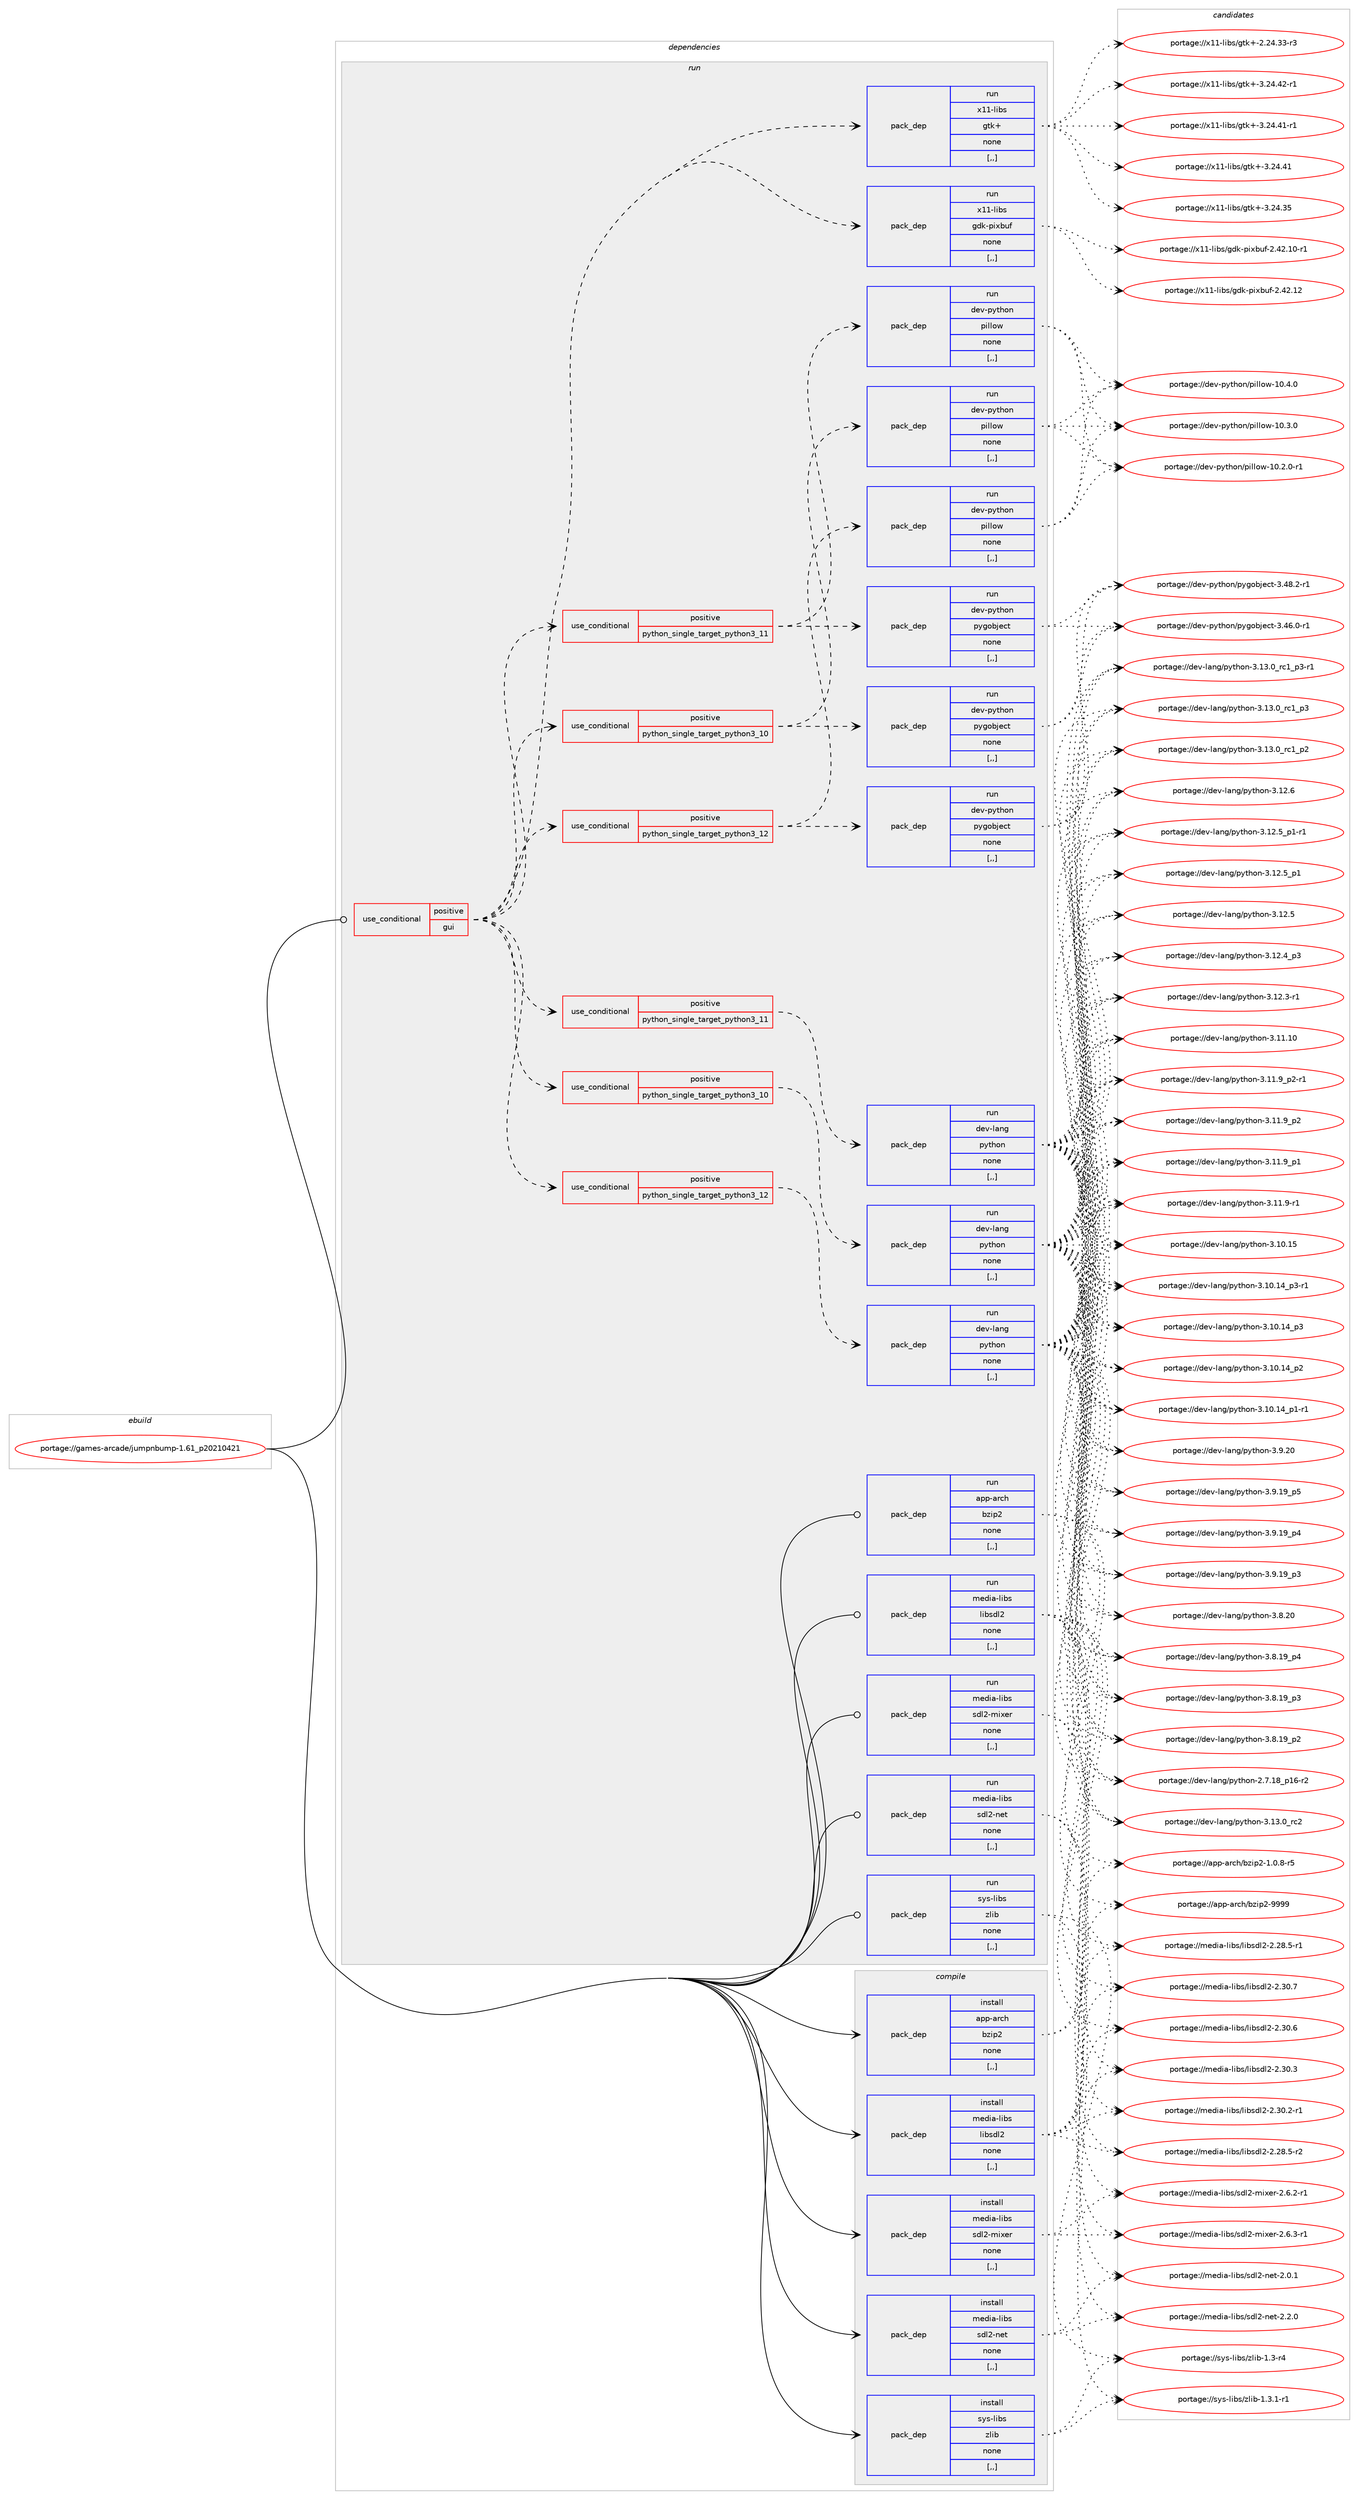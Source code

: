 digraph prolog {

# *************
# Graph options
# *************

newrank=true;
concentrate=true;
compound=true;
graph [rankdir=LR,fontname=Helvetica,fontsize=10,ranksep=1.5];#, ranksep=2.5, nodesep=0.2];
edge  [arrowhead=vee];
node  [fontname=Helvetica,fontsize=10];

# **********
# The ebuild
# **********

subgraph cluster_leftcol {
color=gray;
label=<<i>ebuild</i>>;
id [label="portage://games-arcade/jumpnbump-1.61_p20210421", color=red, width=4, href="../games-arcade/jumpnbump-1.61_p20210421.svg"];
}

# ****************
# The dependencies
# ****************

subgraph cluster_midcol {
color=gray;
label=<<i>dependencies</i>>;
subgraph cluster_compile {
fillcolor="#eeeeee";
style=filled;
label=<<i>compile</i>>;
subgraph pack522496 {
dependency721905 [label=<<TABLE BORDER="0" CELLBORDER="1" CELLSPACING="0" CELLPADDING="4" WIDTH="220"><TR><TD ROWSPAN="6" CELLPADDING="30">pack_dep</TD></TR><TR><TD WIDTH="110">install</TD></TR><TR><TD>app-arch</TD></TR><TR><TD>bzip2</TD></TR><TR><TD>none</TD></TR><TR><TD>[,,]</TD></TR></TABLE>>, shape=none, color=blue];
}
id:e -> dependency721905:w [weight=20,style="solid",arrowhead="vee"];
subgraph pack522497 {
dependency721906 [label=<<TABLE BORDER="0" CELLBORDER="1" CELLSPACING="0" CELLPADDING="4" WIDTH="220"><TR><TD ROWSPAN="6" CELLPADDING="30">pack_dep</TD></TR><TR><TD WIDTH="110">install</TD></TR><TR><TD>media-libs</TD></TR><TR><TD>libsdl2</TD></TR><TR><TD>none</TD></TR><TR><TD>[,,]</TD></TR></TABLE>>, shape=none, color=blue];
}
id:e -> dependency721906:w [weight=20,style="solid",arrowhead="vee"];
subgraph pack522498 {
dependency721907 [label=<<TABLE BORDER="0" CELLBORDER="1" CELLSPACING="0" CELLPADDING="4" WIDTH="220"><TR><TD ROWSPAN="6" CELLPADDING="30">pack_dep</TD></TR><TR><TD WIDTH="110">install</TD></TR><TR><TD>media-libs</TD></TR><TR><TD>sdl2-mixer</TD></TR><TR><TD>none</TD></TR><TR><TD>[,,]</TD></TR></TABLE>>, shape=none, color=blue];
}
id:e -> dependency721907:w [weight=20,style="solid",arrowhead="vee"];
subgraph pack522499 {
dependency721908 [label=<<TABLE BORDER="0" CELLBORDER="1" CELLSPACING="0" CELLPADDING="4" WIDTH="220"><TR><TD ROWSPAN="6" CELLPADDING="30">pack_dep</TD></TR><TR><TD WIDTH="110">install</TD></TR><TR><TD>media-libs</TD></TR><TR><TD>sdl2-net</TD></TR><TR><TD>none</TD></TR><TR><TD>[,,]</TD></TR></TABLE>>, shape=none, color=blue];
}
id:e -> dependency721908:w [weight=20,style="solid",arrowhead="vee"];
subgraph pack522500 {
dependency721909 [label=<<TABLE BORDER="0" CELLBORDER="1" CELLSPACING="0" CELLPADDING="4" WIDTH="220"><TR><TD ROWSPAN="6" CELLPADDING="30">pack_dep</TD></TR><TR><TD WIDTH="110">install</TD></TR><TR><TD>sys-libs</TD></TR><TR><TD>zlib</TD></TR><TR><TD>none</TD></TR><TR><TD>[,,]</TD></TR></TABLE>>, shape=none, color=blue];
}
id:e -> dependency721909:w [weight=20,style="solid",arrowhead="vee"];
}
subgraph cluster_compileandrun {
fillcolor="#eeeeee";
style=filled;
label=<<i>compile and run</i>>;
}
subgraph cluster_run {
fillcolor="#eeeeee";
style=filled;
label=<<i>run</i>>;
subgraph cond194336 {
dependency721910 [label=<<TABLE BORDER="0" CELLBORDER="1" CELLSPACING="0" CELLPADDING="4"><TR><TD ROWSPAN="3" CELLPADDING="10">use_conditional</TD></TR><TR><TD>positive</TD></TR><TR><TD>gui</TD></TR></TABLE>>, shape=none, color=red];
subgraph cond194337 {
dependency721911 [label=<<TABLE BORDER="0" CELLBORDER="1" CELLSPACING="0" CELLPADDING="4"><TR><TD ROWSPAN="3" CELLPADDING="10">use_conditional</TD></TR><TR><TD>positive</TD></TR><TR><TD>python_single_target_python3_10</TD></TR></TABLE>>, shape=none, color=red];
subgraph pack522501 {
dependency721912 [label=<<TABLE BORDER="0" CELLBORDER="1" CELLSPACING="0" CELLPADDING="4" WIDTH="220"><TR><TD ROWSPAN="6" CELLPADDING="30">pack_dep</TD></TR><TR><TD WIDTH="110">run</TD></TR><TR><TD>dev-lang</TD></TR><TR><TD>python</TD></TR><TR><TD>none</TD></TR><TR><TD>[,,]</TD></TR></TABLE>>, shape=none, color=blue];
}
dependency721911:e -> dependency721912:w [weight=20,style="dashed",arrowhead="vee"];
}
dependency721910:e -> dependency721911:w [weight=20,style="dashed",arrowhead="vee"];
subgraph cond194338 {
dependency721913 [label=<<TABLE BORDER="0" CELLBORDER="1" CELLSPACING="0" CELLPADDING="4"><TR><TD ROWSPAN="3" CELLPADDING="10">use_conditional</TD></TR><TR><TD>positive</TD></TR><TR><TD>python_single_target_python3_11</TD></TR></TABLE>>, shape=none, color=red];
subgraph pack522502 {
dependency721914 [label=<<TABLE BORDER="0" CELLBORDER="1" CELLSPACING="0" CELLPADDING="4" WIDTH="220"><TR><TD ROWSPAN="6" CELLPADDING="30">pack_dep</TD></TR><TR><TD WIDTH="110">run</TD></TR><TR><TD>dev-lang</TD></TR><TR><TD>python</TD></TR><TR><TD>none</TD></TR><TR><TD>[,,]</TD></TR></TABLE>>, shape=none, color=blue];
}
dependency721913:e -> dependency721914:w [weight=20,style="dashed",arrowhead="vee"];
}
dependency721910:e -> dependency721913:w [weight=20,style="dashed",arrowhead="vee"];
subgraph cond194339 {
dependency721915 [label=<<TABLE BORDER="0" CELLBORDER="1" CELLSPACING="0" CELLPADDING="4"><TR><TD ROWSPAN="3" CELLPADDING="10">use_conditional</TD></TR><TR><TD>positive</TD></TR><TR><TD>python_single_target_python3_12</TD></TR></TABLE>>, shape=none, color=red];
subgraph pack522503 {
dependency721916 [label=<<TABLE BORDER="0" CELLBORDER="1" CELLSPACING="0" CELLPADDING="4" WIDTH="220"><TR><TD ROWSPAN="6" CELLPADDING="30">pack_dep</TD></TR><TR><TD WIDTH="110">run</TD></TR><TR><TD>dev-lang</TD></TR><TR><TD>python</TD></TR><TR><TD>none</TD></TR><TR><TD>[,,]</TD></TR></TABLE>>, shape=none, color=blue];
}
dependency721915:e -> dependency721916:w [weight=20,style="dashed",arrowhead="vee"];
}
dependency721910:e -> dependency721915:w [weight=20,style="dashed",arrowhead="vee"];
subgraph cond194340 {
dependency721917 [label=<<TABLE BORDER="0" CELLBORDER="1" CELLSPACING="0" CELLPADDING="4"><TR><TD ROWSPAN="3" CELLPADDING="10">use_conditional</TD></TR><TR><TD>positive</TD></TR><TR><TD>python_single_target_python3_10</TD></TR></TABLE>>, shape=none, color=red];
subgraph pack522504 {
dependency721918 [label=<<TABLE BORDER="0" CELLBORDER="1" CELLSPACING="0" CELLPADDING="4" WIDTH="220"><TR><TD ROWSPAN="6" CELLPADDING="30">pack_dep</TD></TR><TR><TD WIDTH="110">run</TD></TR><TR><TD>dev-python</TD></TR><TR><TD>pillow</TD></TR><TR><TD>none</TD></TR><TR><TD>[,,]</TD></TR></TABLE>>, shape=none, color=blue];
}
dependency721917:e -> dependency721918:w [weight=20,style="dashed",arrowhead="vee"];
subgraph pack522505 {
dependency721919 [label=<<TABLE BORDER="0" CELLBORDER="1" CELLSPACING="0" CELLPADDING="4" WIDTH="220"><TR><TD ROWSPAN="6" CELLPADDING="30">pack_dep</TD></TR><TR><TD WIDTH="110">run</TD></TR><TR><TD>dev-python</TD></TR><TR><TD>pygobject</TD></TR><TR><TD>none</TD></TR><TR><TD>[,,]</TD></TR></TABLE>>, shape=none, color=blue];
}
dependency721917:e -> dependency721919:w [weight=20,style="dashed",arrowhead="vee"];
}
dependency721910:e -> dependency721917:w [weight=20,style="dashed",arrowhead="vee"];
subgraph cond194341 {
dependency721920 [label=<<TABLE BORDER="0" CELLBORDER="1" CELLSPACING="0" CELLPADDING="4"><TR><TD ROWSPAN="3" CELLPADDING="10">use_conditional</TD></TR><TR><TD>positive</TD></TR><TR><TD>python_single_target_python3_11</TD></TR></TABLE>>, shape=none, color=red];
subgraph pack522506 {
dependency721921 [label=<<TABLE BORDER="0" CELLBORDER="1" CELLSPACING="0" CELLPADDING="4" WIDTH="220"><TR><TD ROWSPAN="6" CELLPADDING="30">pack_dep</TD></TR><TR><TD WIDTH="110">run</TD></TR><TR><TD>dev-python</TD></TR><TR><TD>pillow</TD></TR><TR><TD>none</TD></TR><TR><TD>[,,]</TD></TR></TABLE>>, shape=none, color=blue];
}
dependency721920:e -> dependency721921:w [weight=20,style="dashed",arrowhead="vee"];
subgraph pack522507 {
dependency721922 [label=<<TABLE BORDER="0" CELLBORDER="1" CELLSPACING="0" CELLPADDING="4" WIDTH="220"><TR><TD ROWSPAN="6" CELLPADDING="30">pack_dep</TD></TR><TR><TD WIDTH="110">run</TD></TR><TR><TD>dev-python</TD></TR><TR><TD>pygobject</TD></TR><TR><TD>none</TD></TR><TR><TD>[,,]</TD></TR></TABLE>>, shape=none, color=blue];
}
dependency721920:e -> dependency721922:w [weight=20,style="dashed",arrowhead="vee"];
}
dependency721910:e -> dependency721920:w [weight=20,style="dashed",arrowhead="vee"];
subgraph cond194342 {
dependency721923 [label=<<TABLE BORDER="0" CELLBORDER="1" CELLSPACING="0" CELLPADDING="4"><TR><TD ROWSPAN="3" CELLPADDING="10">use_conditional</TD></TR><TR><TD>positive</TD></TR><TR><TD>python_single_target_python3_12</TD></TR></TABLE>>, shape=none, color=red];
subgraph pack522508 {
dependency721924 [label=<<TABLE BORDER="0" CELLBORDER="1" CELLSPACING="0" CELLPADDING="4" WIDTH="220"><TR><TD ROWSPAN="6" CELLPADDING="30">pack_dep</TD></TR><TR><TD WIDTH="110">run</TD></TR><TR><TD>dev-python</TD></TR><TR><TD>pillow</TD></TR><TR><TD>none</TD></TR><TR><TD>[,,]</TD></TR></TABLE>>, shape=none, color=blue];
}
dependency721923:e -> dependency721924:w [weight=20,style="dashed",arrowhead="vee"];
subgraph pack522509 {
dependency721925 [label=<<TABLE BORDER="0" CELLBORDER="1" CELLSPACING="0" CELLPADDING="4" WIDTH="220"><TR><TD ROWSPAN="6" CELLPADDING="30">pack_dep</TD></TR><TR><TD WIDTH="110">run</TD></TR><TR><TD>dev-python</TD></TR><TR><TD>pygobject</TD></TR><TR><TD>none</TD></TR><TR><TD>[,,]</TD></TR></TABLE>>, shape=none, color=blue];
}
dependency721923:e -> dependency721925:w [weight=20,style="dashed",arrowhead="vee"];
}
dependency721910:e -> dependency721923:w [weight=20,style="dashed",arrowhead="vee"];
subgraph pack522510 {
dependency721926 [label=<<TABLE BORDER="0" CELLBORDER="1" CELLSPACING="0" CELLPADDING="4" WIDTH="220"><TR><TD ROWSPAN="6" CELLPADDING="30">pack_dep</TD></TR><TR><TD WIDTH="110">run</TD></TR><TR><TD>x11-libs</TD></TR><TR><TD>gdk-pixbuf</TD></TR><TR><TD>none</TD></TR><TR><TD>[,,]</TD></TR></TABLE>>, shape=none, color=blue];
}
dependency721910:e -> dependency721926:w [weight=20,style="dashed",arrowhead="vee"];
subgraph pack522511 {
dependency721927 [label=<<TABLE BORDER="0" CELLBORDER="1" CELLSPACING="0" CELLPADDING="4" WIDTH="220"><TR><TD ROWSPAN="6" CELLPADDING="30">pack_dep</TD></TR><TR><TD WIDTH="110">run</TD></TR><TR><TD>x11-libs</TD></TR><TR><TD>gtk+</TD></TR><TR><TD>none</TD></TR><TR><TD>[,,]</TD></TR></TABLE>>, shape=none, color=blue];
}
dependency721910:e -> dependency721927:w [weight=20,style="dashed",arrowhead="vee"];
}
id:e -> dependency721910:w [weight=20,style="solid",arrowhead="odot"];
subgraph pack522512 {
dependency721928 [label=<<TABLE BORDER="0" CELLBORDER="1" CELLSPACING="0" CELLPADDING="4" WIDTH="220"><TR><TD ROWSPAN="6" CELLPADDING="30">pack_dep</TD></TR><TR><TD WIDTH="110">run</TD></TR><TR><TD>app-arch</TD></TR><TR><TD>bzip2</TD></TR><TR><TD>none</TD></TR><TR><TD>[,,]</TD></TR></TABLE>>, shape=none, color=blue];
}
id:e -> dependency721928:w [weight=20,style="solid",arrowhead="odot"];
subgraph pack522513 {
dependency721929 [label=<<TABLE BORDER="0" CELLBORDER="1" CELLSPACING="0" CELLPADDING="4" WIDTH="220"><TR><TD ROWSPAN="6" CELLPADDING="30">pack_dep</TD></TR><TR><TD WIDTH="110">run</TD></TR><TR><TD>media-libs</TD></TR><TR><TD>libsdl2</TD></TR><TR><TD>none</TD></TR><TR><TD>[,,]</TD></TR></TABLE>>, shape=none, color=blue];
}
id:e -> dependency721929:w [weight=20,style="solid",arrowhead="odot"];
subgraph pack522514 {
dependency721930 [label=<<TABLE BORDER="0" CELLBORDER="1" CELLSPACING="0" CELLPADDING="4" WIDTH="220"><TR><TD ROWSPAN="6" CELLPADDING="30">pack_dep</TD></TR><TR><TD WIDTH="110">run</TD></TR><TR><TD>media-libs</TD></TR><TR><TD>sdl2-mixer</TD></TR><TR><TD>none</TD></TR><TR><TD>[,,]</TD></TR></TABLE>>, shape=none, color=blue];
}
id:e -> dependency721930:w [weight=20,style="solid",arrowhead="odot"];
subgraph pack522515 {
dependency721931 [label=<<TABLE BORDER="0" CELLBORDER="1" CELLSPACING="0" CELLPADDING="4" WIDTH="220"><TR><TD ROWSPAN="6" CELLPADDING="30">pack_dep</TD></TR><TR><TD WIDTH="110">run</TD></TR><TR><TD>media-libs</TD></TR><TR><TD>sdl2-net</TD></TR><TR><TD>none</TD></TR><TR><TD>[,,]</TD></TR></TABLE>>, shape=none, color=blue];
}
id:e -> dependency721931:w [weight=20,style="solid",arrowhead="odot"];
subgraph pack522516 {
dependency721932 [label=<<TABLE BORDER="0" CELLBORDER="1" CELLSPACING="0" CELLPADDING="4" WIDTH="220"><TR><TD ROWSPAN="6" CELLPADDING="30">pack_dep</TD></TR><TR><TD WIDTH="110">run</TD></TR><TR><TD>sys-libs</TD></TR><TR><TD>zlib</TD></TR><TR><TD>none</TD></TR><TR><TD>[,,]</TD></TR></TABLE>>, shape=none, color=blue];
}
id:e -> dependency721932:w [weight=20,style="solid",arrowhead="odot"];
}
}

# **************
# The candidates
# **************

subgraph cluster_choices {
rank=same;
color=gray;
label=<<i>candidates</i>>;

subgraph choice522496 {
color=black;
nodesep=1;
choice971121124597114991044798122105112504557575757 [label="portage://app-arch/bzip2-9999", color=red, width=4,href="../app-arch/bzip2-9999.svg"];
choice971121124597114991044798122105112504549464846564511453 [label="portage://app-arch/bzip2-1.0.8-r5", color=red, width=4,href="../app-arch/bzip2-1.0.8-r5.svg"];
dependency721905:e -> choice971121124597114991044798122105112504557575757:w [style=dotted,weight="100"];
dependency721905:e -> choice971121124597114991044798122105112504549464846564511453:w [style=dotted,weight="100"];
}
subgraph choice522497 {
color=black;
nodesep=1;
choice10910110010597451081059811547108105981151001085045504651484655 [label="portage://media-libs/libsdl2-2.30.7", color=red, width=4,href="../media-libs/libsdl2-2.30.7.svg"];
choice10910110010597451081059811547108105981151001085045504651484654 [label="portage://media-libs/libsdl2-2.30.6", color=red, width=4,href="../media-libs/libsdl2-2.30.6.svg"];
choice10910110010597451081059811547108105981151001085045504651484651 [label="portage://media-libs/libsdl2-2.30.3", color=red, width=4,href="../media-libs/libsdl2-2.30.3.svg"];
choice109101100105974510810598115471081059811510010850455046514846504511449 [label="portage://media-libs/libsdl2-2.30.2-r1", color=red, width=4,href="../media-libs/libsdl2-2.30.2-r1.svg"];
choice109101100105974510810598115471081059811510010850455046505646534511450 [label="portage://media-libs/libsdl2-2.28.5-r2", color=red, width=4,href="../media-libs/libsdl2-2.28.5-r2.svg"];
choice109101100105974510810598115471081059811510010850455046505646534511449 [label="portage://media-libs/libsdl2-2.28.5-r1", color=red, width=4,href="../media-libs/libsdl2-2.28.5-r1.svg"];
dependency721906:e -> choice10910110010597451081059811547108105981151001085045504651484655:w [style=dotted,weight="100"];
dependency721906:e -> choice10910110010597451081059811547108105981151001085045504651484654:w [style=dotted,weight="100"];
dependency721906:e -> choice10910110010597451081059811547108105981151001085045504651484651:w [style=dotted,weight="100"];
dependency721906:e -> choice109101100105974510810598115471081059811510010850455046514846504511449:w [style=dotted,weight="100"];
dependency721906:e -> choice109101100105974510810598115471081059811510010850455046505646534511450:w [style=dotted,weight="100"];
dependency721906:e -> choice109101100105974510810598115471081059811510010850455046505646534511449:w [style=dotted,weight="100"];
}
subgraph choice522498 {
color=black;
nodesep=1;
choice1091011001059745108105981154711510010850451091051201011144550465446514511449 [label="portage://media-libs/sdl2-mixer-2.6.3-r1", color=red, width=4,href="../media-libs/sdl2-mixer-2.6.3-r1.svg"];
choice1091011001059745108105981154711510010850451091051201011144550465446504511449 [label="portage://media-libs/sdl2-mixer-2.6.2-r1", color=red, width=4,href="../media-libs/sdl2-mixer-2.6.2-r1.svg"];
dependency721907:e -> choice1091011001059745108105981154711510010850451091051201011144550465446514511449:w [style=dotted,weight="100"];
dependency721907:e -> choice1091011001059745108105981154711510010850451091051201011144550465446504511449:w [style=dotted,weight="100"];
}
subgraph choice522499 {
color=black;
nodesep=1;
choice109101100105974510810598115471151001085045110101116455046504648 [label="portage://media-libs/sdl2-net-2.2.0", color=red, width=4,href="../media-libs/sdl2-net-2.2.0.svg"];
choice109101100105974510810598115471151001085045110101116455046484649 [label="portage://media-libs/sdl2-net-2.0.1", color=red, width=4,href="../media-libs/sdl2-net-2.0.1.svg"];
dependency721908:e -> choice109101100105974510810598115471151001085045110101116455046504648:w [style=dotted,weight="100"];
dependency721908:e -> choice109101100105974510810598115471151001085045110101116455046484649:w [style=dotted,weight="100"];
}
subgraph choice522500 {
color=black;
nodesep=1;
choice115121115451081059811547122108105984549465146494511449 [label="portage://sys-libs/zlib-1.3.1-r1", color=red, width=4,href="../sys-libs/zlib-1.3.1-r1.svg"];
choice11512111545108105981154712210810598454946514511452 [label="portage://sys-libs/zlib-1.3-r4", color=red, width=4,href="../sys-libs/zlib-1.3-r4.svg"];
dependency721909:e -> choice115121115451081059811547122108105984549465146494511449:w [style=dotted,weight="100"];
dependency721909:e -> choice11512111545108105981154712210810598454946514511452:w [style=dotted,weight="100"];
}
subgraph choice522501 {
color=black;
nodesep=1;
choice10010111845108971101034711212111610411111045514649514648951149950 [label="portage://dev-lang/python-3.13.0_rc2", color=red, width=4,href="../dev-lang/python-3.13.0_rc2.svg"];
choice1001011184510897110103471121211161041111104551464951464895114994995112514511449 [label="portage://dev-lang/python-3.13.0_rc1_p3-r1", color=red, width=4,href="../dev-lang/python-3.13.0_rc1_p3-r1.svg"];
choice100101118451089711010347112121116104111110455146495146489511499499511251 [label="portage://dev-lang/python-3.13.0_rc1_p3", color=red, width=4,href="../dev-lang/python-3.13.0_rc1_p3.svg"];
choice100101118451089711010347112121116104111110455146495146489511499499511250 [label="portage://dev-lang/python-3.13.0_rc1_p2", color=red, width=4,href="../dev-lang/python-3.13.0_rc1_p2.svg"];
choice10010111845108971101034711212111610411111045514649504654 [label="portage://dev-lang/python-3.12.6", color=red, width=4,href="../dev-lang/python-3.12.6.svg"];
choice1001011184510897110103471121211161041111104551464950465395112494511449 [label="portage://dev-lang/python-3.12.5_p1-r1", color=red, width=4,href="../dev-lang/python-3.12.5_p1-r1.svg"];
choice100101118451089711010347112121116104111110455146495046539511249 [label="portage://dev-lang/python-3.12.5_p1", color=red, width=4,href="../dev-lang/python-3.12.5_p1.svg"];
choice10010111845108971101034711212111610411111045514649504653 [label="portage://dev-lang/python-3.12.5", color=red, width=4,href="../dev-lang/python-3.12.5.svg"];
choice100101118451089711010347112121116104111110455146495046529511251 [label="portage://dev-lang/python-3.12.4_p3", color=red, width=4,href="../dev-lang/python-3.12.4_p3.svg"];
choice100101118451089711010347112121116104111110455146495046514511449 [label="portage://dev-lang/python-3.12.3-r1", color=red, width=4,href="../dev-lang/python-3.12.3-r1.svg"];
choice1001011184510897110103471121211161041111104551464949464948 [label="portage://dev-lang/python-3.11.10", color=red, width=4,href="../dev-lang/python-3.11.10.svg"];
choice1001011184510897110103471121211161041111104551464949465795112504511449 [label="portage://dev-lang/python-3.11.9_p2-r1", color=red, width=4,href="../dev-lang/python-3.11.9_p2-r1.svg"];
choice100101118451089711010347112121116104111110455146494946579511250 [label="portage://dev-lang/python-3.11.9_p2", color=red, width=4,href="../dev-lang/python-3.11.9_p2.svg"];
choice100101118451089711010347112121116104111110455146494946579511249 [label="portage://dev-lang/python-3.11.9_p1", color=red, width=4,href="../dev-lang/python-3.11.9_p1.svg"];
choice100101118451089711010347112121116104111110455146494946574511449 [label="portage://dev-lang/python-3.11.9-r1", color=red, width=4,href="../dev-lang/python-3.11.9-r1.svg"];
choice1001011184510897110103471121211161041111104551464948464953 [label="portage://dev-lang/python-3.10.15", color=red, width=4,href="../dev-lang/python-3.10.15.svg"];
choice100101118451089711010347112121116104111110455146494846495295112514511449 [label="portage://dev-lang/python-3.10.14_p3-r1", color=red, width=4,href="../dev-lang/python-3.10.14_p3-r1.svg"];
choice10010111845108971101034711212111610411111045514649484649529511251 [label="portage://dev-lang/python-3.10.14_p3", color=red, width=4,href="../dev-lang/python-3.10.14_p3.svg"];
choice10010111845108971101034711212111610411111045514649484649529511250 [label="portage://dev-lang/python-3.10.14_p2", color=red, width=4,href="../dev-lang/python-3.10.14_p2.svg"];
choice100101118451089711010347112121116104111110455146494846495295112494511449 [label="portage://dev-lang/python-3.10.14_p1-r1", color=red, width=4,href="../dev-lang/python-3.10.14_p1-r1.svg"];
choice10010111845108971101034711212111610411111045514657465048 [label="portage://dev-lang/python-3.9.20", color=red, width=4,href="../dev-lang/python-3.9.20.svg"];
choice100101118451089711010347112121116104111110455146574649579511253 [label="portage://dev-lang/python-3.9.19_p5", color=red, width=4,href="../dev-lang/python-3.9.19_p5.svg"];
choice100101118451089711010347112121116104111110455146574649579511252 [label="portage://dev-lang/python-3.9.19_p4", color=red, width=4,href="../dev-lang/python-3.9.19_p4.svg"];
choice100101118451089711010347112121116104111110455146574649579511251 [label="portage://dev-lang/python-3.9.19_p3", color=red, width=4,href="../dev-lang/python-3.9.19_p3.svg"];
choice10010111845108971101034711212111610411111045514656465048 [label="portage://dev-lang/python-3.8.20", color=red, width=4,href="../dev-lang/python-3.8.20.svg"];
choice100101118451089711010347112121116104111110455146564649579511252 [label="portage://dev-lang/python-3.8.19_p4", color=red, width=4,href="../dev-lang/python-3.8.19_p4.svg"];
choice100101118451089711010347112121116104111110455146564649579511251 [label="portage://dev-lang/python-3.8.19_p3", color=red, width=4,href="../dev-lang/python-3.8.19_p3.svg"];
choice100101118451089711010347112121116104111110455146564649579511250 [label="portage://dev-lang/python-3.8.19_p2", color=red, width=4,href="../dev-lang/python-3.8.19_p2.svg"];
choice100101118451089711010347112121116104111110455046554649569511249544511450 [label="portage://dev-lang/python-2.7.18_p16-r2", color=red, width=4,href="../dev-lang/python-2.7.18_p16-r2.svg"];
dependency721912:e -> choice10010111845108971101034711212111610411111045514649514648951149950:w [style=dotted,weight="100"];
dependency721912:e -> choice1001011184510897110103471121211161041111104551464951464895114994995112514511449:w [style=dotted,weight="100"];
dependency721912:e -> choice100101118451089711010347112121116104111110455146495146489511499499511251:w [style=dotted,weight="100"];
dependency721912:e -> choice100101118451089711010347112121116104111110455146495146489511499499511250:w [style=dotted,weight="100"];
dependency721912:e -> choice10010111845108971101034711212111610411111045514649504654:w [style=dotted,weight="100"];
dependency721912:e -> choice1001011184510897110103471121211161041111104551464950465395112494511449:w [style=dotted,weight="100"];
dependency721912:e -> choice100101118451089711010347112121116104111110455146495046539511249:w [style=dotted,weight="100"];
dependency721912:e -> choice10010111845108971101034711212111610411111045514649504653:w [style=dotted,weight="100"];
dependency721912:e -> choice100101118451089711010347112121116104111110455146495046529511251:w [style=dotted,weight="100"];
dependency721912:e -> choice100101118451089711010347112121116104111110455146495046514511449:w [style=dotted,weight="100"];
dependency721912:e -> choice1001011184510897110103471121211161041111104551464949464948:w [style=dotted,weight="100"];
dependency721912:e -> choice1001011184510897110103471121211161041111104551464949465795112504511449:w [style=dotted,weight="100"];
dependency721912:e -> choice100101118451089711010347112121116104111110455146494946579511250:w [style=dotted,weight="100"];
dependency721912:e -> choice100101118451089711010347112121116104111110455146494946579511249:w [style=dotted,weight="100"];
dependency721912:e -> choice100101118451089711010347112121116104111110455146494946574511449:w [style=dotted,weight="100"];
dependency721912:e -> choice1001011184510897110103471121211161041111104551464948464953:w [style=dotted,weight="100"];
dependency721912:e -> choice100101118451089711010347112121116104111110455146494846495295112514511449:w [style=dotted,weight="100"];
dependency721912:e -> choice10010111845108971101034711212111610411111045514649484649529511251:w [style=dotted,weight="100"];
dependency721912:e -> choice10010111845108971101034711212111610411111045514649484649529511250:w [style=dotted,weight="100"];
dependency721912:e -> choice100101118451089711010347112121116104111110455146494846495295112494511449:w [style=dotted,weight="100"];
dependency721912:e -> choice10010111845108971101034711212111610411111045514657465048:w [style=dotted,weight="100"];
dependency721912:e -> choice100101118451089711010347112121116104111110455146574649579511253:w [style=dotted,weight="100"];
dependency721912:e -> choice100101118451089711010347112121116104111110455146574649579511252:w [style=dotted,weight="100"];
dependency721912:e -> choice100101118451089711010347112121116104111110455146574649579511251:w [style=dotted,weight="100"];
dependency721912:e -> choice10010111845108971101034711212111610411111045514656465048:w [style=dotted,weight="100"];
dependency721912:e -> choice100101118451089711010347112121116104111110455146564649579511252:w [style=dotted,weight="100"];
dependency721912:e -> choice100101118451089711010347112121116104111110455146564649579511251:w [style=dotted,weight="100"];
dependency721912:e -> choice100101118451089711010347112121116104111110455146564649579511250:w [style=dotted,weight="100"];
dependency721912:e -> choice100101118451089711010347112121116104111110455046554649569511249544511450:w [style=dotted,weight="100"];
}
subgraph choice522502 {
color=black;
nodesep=1;
choice10010111845108971101034711212111610411111045514649514648951149950 [label="portage://dev-lang/python-3.13.0_rc2", color=red, width=4,href="../dev-lang/python-3.13.0_rc2.svg"];
choice1001011184510897110103471121211161041111104551464951464895114994995112514511449 [label="portage://dev-lang/python-3.13.0_rc1_p3-r1", color=red, width=4,href="../dev-lang/python-3.13.0_rc1_p3-r1.svg"];
choice100101118451089711010347112121116104111110455146495146489511499499511251 [label="portage://dev-lang/python-3.13.0_rc1_p3", color=red, width=4,href="../dev-lang/python-3.13.0_rc1_p3.svg"];
choice100101118451089711010347112121116104111110455146495146489511499499511250 [label="portage://dev-lang/python-3.13.0_rc1_p2", color=red, width=4,href="../dev-lang/python-3.13.0_rc1_p2.svg"];
choice10010111845108971101034711212111610411111045514649504654 [label="portage://dev-lang/python-3.12.6", color=red, width=4,href="../dev-lang/python-3.12.6.svg"];
choice1001011184510897110103471121211161041111104551464950465395112494511449 [label="portage://dev-lang/python-3.12.5_p1-r1", color=red, width=4,href="../dev-lang/python-3.12.5_p1-r1.svg"];
choice100101118451089711010347112121116104111110455146495046539511249 [label="portage://dev-lang/python-3.12.5_p1", color=red, width=4,href="../dev-lang/python-3.12.5_p1.svg"];
choice10010111845108971101034711212111610411111045514649504653 [label="portage://dev-lang/python-3.12.5", color=red, width=4,href="../dev-lang/python-3.12.5.svg"];
choice100101118451089711010347112121116104111110455146495046529511251 [label="portage://dev-lang/python-3.12.4_p3", color=red, width=4,href="../dev-lang/python-3.12.4_p3.svg"];
choice100101118451089711010347112121116104111110455146495046514511449 [label="portage://dev-lang/python-3.12.3-r1", color=red, width=4,href="../dev-lang/python-3.12.3-r1.svg"];
choice1001011184510897110103471121211161041111104551464949464948 [label="portage://dev-lang/python-3.11.10", color=red, width=4,href="../dev-lang/python-3.11.10.svg"];
choice1001011184510897110103471121211161041111104551464949465795112504511449 [label="portage://dev-lang/python-3.11.9_p2-r1", color=red, width=4,href="../dev-lang/python-3.11.9_p2-r1.svg"];
choice100101118451089711010347112121116104111110455146494946579511250 [label="portage://dev-lang/python-3.11.9_p2", color=red, width=4,href="../dev-lang/python-3.11.9_p2.svg"];
choice100101118451089711010347112121116104111110455146494946579511249 [label="portage://dev-lang/python-3.11.9_p1", color=red, width=4,href="../dev-lang/python-3.11.9_p1.svg"];
choice100101118451089711010347112121116104111110455146494946574511449 [label="portage://dev-lang/python-3.11.9-r1", color=red, width=4,href="../dev-lang/python-3.11.9-r1.svg"];
choice1001011184510897110103471121211161041111104551464948464953 [label="portage://dev-lang/python-3.10.15", color=red, width=4,href="../dev-lang/python-3.10.15.svg"];
choice100101118451089711010347112121116104111110455146494846495295112514511449 [label="portage://dev-lang/python-3.10.14_p3-r1", color=red, width=4,href="../dev-lang/python-3.10.14_p3-r1.svg"];
choice10010111845108971101034711212111610411111045514649484649529511251 [label="portage://dev-lang/python-3.10.14_p3", color=red, width=4,href="../dev-lang/python-3.10.14_p3.svg"];
choice10010111845108971101034711212111610411111045514649484649529511250 [label="portage://dev-lang/python-3.10.14_p2", color=red, width=4,href="../dev-lang/python-3.10.14_p2.svg"];
choice100101118451089711010347112121116104111110455146494846495295112494511449 [label="portage://dev-lang/python-3.10.14_p1-r1", color=red, width=4,href="../dev-lang/python-3.10.14_p1-r1.svg"];
choice10010111845108971101034711212111610411111045514657465048 [label="portage://dev-lang/python-3.9.20", color=red, width=4,href="../dev-lang/python-3.9.20.svg"];
choice100101118451089711010347112121116104111110455146574649579511253 [label="portage://dev-lang/python-3.9.19_p5", color=red, width=4,href="../dev-lang/python-3.9.19_p5.svg"];
choice100101118451089711010347112121116104111110455146574649579511252 [label="portage://dev-lang/python-3.9.19_p4", color=red, width=4,href="../dev-lang/python-3.9.19_p4.svg"];
choice100101118451089711010347112121116104111110455146574649579511251 [label="portage://dev-lang/python-3.9.19_p3", color=red, width=4,href="../dev-lang/python-3.9.19_p3.svg"];
choice10010111845108971101034711212111610411111045514656465048 [label="portage://dev-lang/python-3.8.20", color=red, width=4,href="../dev-lang/python-3.8.20.svg"];
choice100101118451089711010347112121116104111110455146564649579511252 [label="portage://dev-lang/python-3.8.19_p4", color=red, width=4,href="../dev-lang/python-3.8.19_p4.svg"];
choice100101118451089711010347112121116104111110455146564649579511251 [label="portage://dev-lang/python-3.8.19_p3", color=red, width=4,href="../dev-lang/python-3.8.19_p3.svg"];
choice100101118451089711010347112121116104111110455146564649579511250 [label="portage://dev-lang/python-3.8.19_p2", color=red, width=4,href="../dev-lang/python-3.8.19_p2.svg"];
choice100101118451089711010347112121116104111110455046554649569511249544511450 [label="portage://dev-lang/python-2.7.18_p16-r2", color=red, width=4,href="../dev-lang/python-2.7.18_p16-r2.svg"];
dependency721914:e -> choice10010111845108971101034711212111610411111045514649514648951149950:w [style=dotted,weight="100"];
dependency721914:e -> choice1001011184510897110103471121211161041111104551464951464895114994995112514511449:w [style=dotted,weight="100"];
dependency721914:e -> choice100101118451089711010347112121116104111110455146495146489511499499511251:w [style=dotted,weight="100"];
dependency721914:e -> choice100101118451089711010347112121116104111110455146495146489511499499511250:w [style=dotted,weight="100"];
dependency721914:e -> choice10010111845108971101034711212111610411111045514649504654:w [style=dotted,weight="100"];
dependency721914:e -> choice1001011184510897110103471121211161041111104551464950465395112494511449:w [style=dotted,weight="100"];
dependency721914:e -> choice100101118451089711010347112121116104111110455146495046539511249:w [style=dotted,weight="100"];
dependency721914:e -> choice10010111845108971101034711212111610411111045514649504653:w [style=dotted,weight="100"];
dependency721914:e -> choice100101118451089711010347112121116104111110455146495046529511251:w [style=dotted,weight="100"];
dependency721914:e -> choice100101118451089711010347112121116104111110455146495046514511449:w [style=dotted,weight="100"];
dependency721914:e -> choice1001011184510897110103471121211161041111104551464949464948:w [style=dotted,weight="100"];
dependency721914:e -> choice1001011184510897110103471121211161041111104551464949465795112504511449:w [style=dotted,weight="100"];
dependency721914:e -> choice100101118451089711010347112121116104111110455146494946579511250:w [style=dotted,weight="100"];
dependency721914:e -> choice100101118451089711010347112121116104111110455146494946579511249:w [style=dotted,weight="100"];
dependency721914:e -> choice100101118451089711010347112121116104111110455146494946574511449:w [style=dotted,weight="100"];
dependency721914:e -> choice1001011184510897110103471121211161041111104551464948464953:w [style=dotted,weight="100"];
dependency721914:e -> choice100101118451089711010347112121116104111110455146494846495295112514511449:w [style=dotted,weight="100"];
dependency721914:e -> choice10010111845108971101034711212111610411111045514649484649529511251:w [style=dotted,weight="100"];
dependency721914:e -> choice10010111845108971101034711212111610411111045514649484649529511250:w [style=dotted,weight="100"];
dependency721914:e -> choice100101118451089711010347112121116104111110455146494846495295112494511449:w [style=dotted,weight="100"];
dependency721914:e -> choice10010111845108971101034711212111610411111045514657465048:w [style=dotted,weight="100"];
dependency721914:e -> choice100101118451089711010347112121116104111110455146574649579511253:w [style=dotted,weight="100"];
dependency721914:e -> choice100101118451089711010347112121116104111110455146574649579511252:w [style=dotted,weight="100"];
dependency721914:e -> choice100101118451089711010347112121116104111110455146574649579511251:w [style=dotted,weight="100"];
dependency721914:e -> choice10010111845108971101034711212111610411111045514656465048:w [style=dotted,weight="100"];
dependency721914:e -> choice100101118451089711010347112121116104111110455146564649579511252:w [style=dotted,weight="100"];
dependency721914:e -> choice100101118451089711010347112121116104111110455146564649579511251:w [style=dotted,weight="100"];
dependency721914:e -> choice100101118451089711010347112121116104111110455146564649579511250:w [style=dotted,weight="100"];
dependency721914:e -> choice100101118451089711010347112121116104111110455046554649569511249544511450:w [style=dotted,weight="100"];
}
subgraph choice522503 {
color=black;
nodesep=1;
choice10010111845108971101034711212111610411111045514649514648951149950 [label="portage://dev-lang/python-3.13.0_rc2", color=red, width=4,href="../dev-lang/python-3.13.0_rc2.svg"];
choice1001011184510897110103471121211161041111104551464951464895114994995112514511449 [label="portage://dev-lang/python-3.13.0_rc1_p3-r1", color=red, width=4,href="../dev-lang/python-3.13.0_rc1_p3-r1.svg"];
choice100101118451089711010347112121116104111110455146495146489511499499511251 [label="portage://dev-lang/python-3.13.0_rc1_p3", color=red, width=4,href="../dev-lang/python-3.13.0_rc1_p3.svg"];
choice100101118451089711010347112121116104111110455146495146489511499499511250 [label="portage://dev-lang/python-3.13.0_rc1_p2", color=red, width=4,href="../dev-lang/python-3.13.0_rc1_p2.svg"];
choice10010111845108971101034711212111610411111045514649504654 [label="portage://dev-lang/python-3.12.6", color=red, width=4,href="../dev-lang/python-3.12.6.svg"];
choice1001011184510897110103471121211161041111104551464950465395112494511449 [label="portage://dev-lang/python-3.12.5_p1-r1", color=red, width=4,href="../dev-lang/python-3.12.5_p1-r1.svg"];
choice100101118451089711010347112121116104111110455146495046539511249 [label="portage://dev-lang/python-3.12.5_p1", color=red, width=4,href="../dev-lang/python-3.12.5_p1.svg"];
choice10010111845108971101034711212111610411111045514649504653 [label="portage://dev-lang/python-3.12.5", color=red, width=4,href="../dev-lang/python-3.12.5.svg"];
choice100101118451089711010347112121116104111110455146495046529511251 [label="portage://dev-lang/python-3.12.4_p3", color=red, width=4,href="../dev-lang/python-3.12.4_p3.svg"];
choice100101118451089711010347112121116104111110455146495046514511449 [label="portage://dev-lang/python-3.12.3-r1", color=red, width=4,href="../dev-lang/python-3.12.3-r1.svg"];
choice1001011184510897110103471121211161041111104551464949464948 [label="portage://dev-lang/python-3.11.10", color=red, width=4,href="../dev-lang/python-3.11.10.svg"];
choice1001011184510897110103471121211161041111104551464949465795112504511449 [label="portage://dev-lang/python-3.11.9_p2-r1", color=red, width=4,href="../dev-lang/python-3.11.9_p2-r1.svg"];
choice100101118451089711010347112121116104111110455146494946579511250 [label="portage://dev-lang/python-3.11.9_p2", color=red, width=4,href="../dev-lang/python-3.11.9_p2.svg"];
choice100101118451089711010347112121116104111110455146494946579511249 [label="portage://dev-lang/python-3.11.9_p1", color=red, width=4,href="../dev-lang/python-3.11.9_p1.svg"];
choice100101118451089711010347112121116104111110455146494946574511449 [label="portage://dev-lang/python-3.11.9-r1", color=red, width=4,href="../dev-lang/python-3.11.9-r1.svg"];
choice1001011184510897110103471121211161041111104551464948464953 [label="portage://dev-lang/python-3.10.15", color=red, width=4,href="../dev-lang/python-3.10.15.svg"];
choice100101118451089711010347112121116104111110455146494846495295112514511449 [label="portage://dev-lang/python-3.10.14_p3-r1", color=red, width=4,href="../dev-lang/python-3.10.14_p3-r1.svg"];
choice10010111845108971101034711212111610411111045514649484649529511251 [label="portage://dev-lang/python-3.10.14_p3", color=red, width=4,href="../dev-lang/python-3.10.14_p3.svg"];
choice10010111845108971101034711212111610411111045514649484649529511250 [label="portage://dev-lang/python-3.10.14_p2", color=red, width=4,href="../dev-lang/python-3.10.14_p2.svg"];
choice100101118451089711010347112121116104111110455146494846495295112494511449 [label="portage://dev-lang/python-3.10.14_p1-r1", color=red, width=4,href="../dev-lang/python-3.10.14_p1-r1.svg"];
choice10010111845108971101034711212111610411111045514657465048 [label="portage://dev-lang/python-3.9.20", color=red, width=4,href="../dev-lang/python-3.9.20.svg"];
choice100101118451089711010347112121116104111110455146574649579511253 [label="portage://dev-lang/python-3.9.19_p5", color=red, width=4,href="../dev-lang/python-3.9.19_p5.svg"];
choice100101118451089711010347112121116104111110455146574649579511252 [label="portage://dev-lang/python-3.9.19_p4", color=red, width=4,href="../dev-lang/python-3.9.19_p4.svg"];
choice100101118451089711010347112121116104111110455146574649579511251 [label="portage://dev-lang/python-3.9.19_p3", color=red, width=4,href="../dev-lang/python-3.9.19_p3.svg"];
choice10010111845108971101034711212111610411111045514656465048 [label="portage://dev-lang/python-3.8.20", color=red, width=4,href="../dev-lang/python-3.8.20.svg"];
choice100101118451089711010347112121116104111110455146564649579511252 [label="portage://dev-lang/python-3.8.19_p4", color=red, width=4,href="../dev-lang/python-3.8.19_p4.svg"];
choice100101118451089711010347112121116104111110455146564649579511251 [label="portage://dev-lang/python-3.8.19_p3", color=red, width=4,href="../dev-lang/python-3.8.19_p3.svg"];
choice100101118451089711010347112121116104111110455146564649579511250 [label="portage://dev-lang/python-3.8.19_p2", color=red, width=4,href="../dev-lang/python-3.8.19_p2.svg"];
choice100101118451089711010347112121116104111110455046554649569511249544511450 [label="portage://dev-lang/python-2.7.18_p16-r2", color=red, width=4,href="../dev-lang/python-2.7.18_p16-r2.svg"];
dependency721916:e -> choice10010111845108971101034711212111610411111045514649514648951149950:w [style=dotted,weight="100"];
dependency721916:e -> choice1001011184510897110103471121211161041111104551464951464895114994995112514511449:w [style=dotted,weight="100"];
dependency721916:e -> choice100101118451089711010347112121116104111110455146495146489511499499511251:w [style=dotted,weight="100"];
dependency721916:e -> choice100101118451089711010347112121116104111110455146495146489511499499511250:w [style=dotted,weight="100"];
dependency721916:e -> choice10010111845108971101034711212111610411111045514649504654:w [style=dotted,weight="100"];
dependency721916:e -> choice1001011184510897110103471121211161041111104551464950465395112494511449:w [style=dotted,weight="100"];
dependency721916:e -> choice100101118451089711010347112121116104111110455146495046539511249:w [style=dotted,weight="100"];
dependency721916:e -> choice10010111845108971101034711212111610411111045514649504653:w [style=dotted,weight="100"];
dependency721916:e -> choice100101118451089711010347112121116104111110455146495046529511251:w [style=dotted,weight="100"];
dependency721916:e -> choice100101118451089711010347112121116104111110455146495046514511449:w [style=dotted,weight="100"];
dependency721916:e -> choice1001011184510897110103471121211161041111104551464949464948:w [style=dotted,weight="100"];
dependency721916:e -> choice1001011184510897110103471121211161041111104551464949465795112504511449:w [style=dotted,weight="100"];
dependency721916:e -> choice100101118451089711010347112121116104111110455146494946579511250:w [style=dotted,weight="100"];
dependency721916:e -> choice100101118451089711010347112121116104111110455146494946579511249:w [style=dotted,weight="100"];
dependency721916:e -> choice100101118451089711010347112121116104111110455146494946574511449:w [style=dotted,weight="100"];
dependency721916:e -> choice1001011184510897110103471121211161041111104551464948464953:w [style=dotted,weight="100"];
dependency721916:e -> choice100101118451089711010347112121116104111110455146494846495295112514511449:w [style=dotted,weight="100"];
dependency721916:e -> choice10010111845108971101034711212111610411111045514649484649529511251:w [style=dotted,weight="100"];
dependency721916:e -> choice10010111845108971101034711212111610411111045514649484649529511250:w [style=dotted,weight="100"];
dependency721916:e -> choice100101118451089711010347112121116104111110455146494846495295112494511449:w [style=dotted,weight="100"];
dependency721916:e -> choice10010111845108971101034711212111610411111045514657465048:w [style=dotted,weight="100"];
dependency721916:e -> choice100101118451089711010347112121116104111110455146574649579511253:w [style=dotted,weight="100"];
dependency721916:e -> choice100101118451089711010347112121116104111110455146574649579511252:w [style=dotted,weight="100"];
dependency721916:e -> choice100101118451089711010347112121116104111110455146574649579511251:w [style=dotted,weight="100"];
dependency721916:e -> choice10010111845108971101034711212111610411111045514656465048:w [style=dotted,weight="100"];
dependency721916:e -> choice100101118451089711010347112121116104111110455146564649579511252:w [style=dotted,weight="100"];
dependency721916:e -> choice100101118451089711010347112121116104111110455146564649579511251:w [style=dotted,weight="100"];
dependency721916:e -> choice100101118451089711010347112121116104111110455146564649579511250:w [style=dotted,weight="100"];
dependency721916:e -> choice100101118451089711010347112121116104111110455046554649569511249544511450:w [style=dotted,weight="100"];
}
subgraph choice522504 {
color=black;
nodesep=1;
choice100101118451121211161041111104711210510810811111945494846524648 [label="portage://dev-python/pillow-10.4.0", color=red, width=4,href="../dev-python/pillow-10.4.0.svg"];
choice100101118451121211161041111104711210510810811111945494846514648 [label="portage://dev-python/pillow-10.3.0", color=red, width=4,href="../dev-python/pillow-10.3.0.svg"];
choice1001011184511212111610411111047112105108108111119454948465046484511449 [label="portage://dev-python/pillow-10.2.0-r1", color=red, width=4,href="../dev-python/pillow-10.2.0-r1.svg"];
dependency721918:e -> choice100101118451121211161041111104711210510810811111945494846524648:w [style=dotted,weight="100"];
dependency721918:e -> choice100101118451121211161041111104711210510810811111945494846514648:w [style=dotted,weight="100"];
dependency721918:e -> choice1001011184511212111610411111047112105108108111119454948465046484511449:w [style=dotted,weight="100"];
}
subgraph choice522505 {
color=black;
nodesep=1;
choice10010111845112121116104111110471121211031119810610199116455146525646504511449 [label="portage://dev-python/pygobject-3.48.2-r1", color=red, width=4,href="../dev-python/pygobject-3.48.2-r1.svg"];
choice10010111845112121116104111110471121211031119810610199116455146525446484511449 [label="portage://dev-python/pygobject-3.46.0-r1", color=red, width=4,href="../dev-python/pygobject-3.46.0-r1.svg"];
dependency721919:e -> choice10010111845112121116104111110471121211031119810610199116455146525646504511449:w [style=dotted,weight="100"];
dependency721919:e -> choice10010111845112121116104111110471121211031119810610199116455146525446484511449:w [style=dotted,weight="100"];
}
subgraph choice522506 {
color=black;
nodesep=1;
choice100101118451121211161041111104711210510810811111945494846524648 [label="portage://dev-python/pillow-10.4.0", color=red, width=4,href="../dev-python/pillow-10.4.0.svg"];
choice100101118451121211161041111104711210510810811111945494846514648 [label="portage://dev-python/pillow-10.3.0", color=red, width=4,href="../dev-python/pillow-10.3.0.svg"];
choice1001011184511212111610411111047112105108108111119454948465046484511449 [label="portage://dev-python/pillow-10.2.0-r1", color=red, width=4,href="../dev-python/pillow-10.2.0-r1.svg"];
dependency721921:e -> choice100101118451121211161041111104711210510810811111945494846524648:w [style=dotted,weight="100"];
dependency721921:e -> choice100101118451121211161041111104711210510810811111945494846514648:w [style=dotted,weight="100"];
dependency721921:e -> choice1001011184511212111610411111047112105108108111119454948465046484511449:w [style=dotted,weight="100"];
}
subgraph choice522507 {
color=black;
nodesep=1;
choice10010111845112121116104111110471121211031119810610199116455146525646504511449 [label="portage://dev-python/pygobject-3.48.2-r1", color=red, width=4,href="../dev-python/pygobject-3.48.2-r1.svg"];
choice10010111845112121116104111110471121211031119810610199116455146525446484511449 [label="portage://dev-python/pygobject-3.46.0-r1", color=red, width=4,href="../dev-python/pygobject-3.46.0-r1.svg"];
dependency721922:e -> choice10010111845112121116104111110471121211031119810610199116455146525646504511449:w [style=dotted,weight="100"];
dependency721922:e -> choice10010111845112121116104111110471121211031119810610199116455146525446484511449:w [style=dotted,weight="100"];
}
subgraph choice522508 {
color=black;
nodesep=1;
choice100101118451121211161041111104711210510810811111945494846524648 [label="portage://dev-python/pillow-10.4.0", color=red, width=4,href="../dev-python/pillow-10.4.0.svg"];
choice100101118451121211161041111104711210510810811111945494846514648 [label="portage://dev-python/pillow-10.3.0", color=red, width=4,href="../dev-python/pillow-10.3.0.svg"];
choice1001011184511212111610411111047112105108108111119454948465046484511449 [label="portage://dev-python/pillow-10.2.0-r1", color=red, width=4,href="../dev-python/pillow-10.2.0-r1.svg"];
dependency721924:e -> choice100101118451121211161041111104711210510810811111945494846524648:w [style=dotted,weight="100"];
dependency721924:e -> choice100101118451121211161041111104711210510810811111945494846514648:w [style=dotted,weight="100"];
dependency721924:e -> choice1001011184511212111610411111047112105108108111119454948465046484511449:w [style=dotted,weight="100"];
}
subgraph choice522509 {
color=black;
nodesep=1;
choice10010111845112121116104111110471121211031119810610199116455146525646504511449 [label="portage://dev-python/pygobject-3.48.2-r1", color=red, width=4,href="../dev-python/pygobject-3.48.2-r1.svg"];
choice10010111845112121116104111110471121211031119810610199116455146525446484511449 [label="portage://dev-python/pygobject-3.46.0-r1", color=red, width=4,href="../dev-python/pygobject-3.46.0-r1.svg"];
dependency721925:e -> choice10010111845112121116104111110471121211031119810610199116455146525646504511449:w [style=dotted,weight="100"];
dependency721925:e -> choice10010111845112121116104111110471121211031119810610199116455146525446484511449:w [style=dotted,weight="100"];
}
subgraph choice522510 {
color=black;
nodesep=1;
choice120494945108105981154710310010745112105120981171024550465250464950 [label="portage://x11-libs/gdk-pixbuf-2.42.12", color=red, width=4,href="../x11-libs/gdk-pixbuf-2.42.12.svg"];
choice1204949451081059811547103100107451121051209811710245504652504649484511449 [label="portage://x11-libs/gdk-pixbuf-2.42.10-r1", color=red, width=4,href="../x11-libs/gdk-pixbuf-2.42.10-r1.svg"];
dependency721926:e -> choice120494945108105981154710310010745112105120981171024550465250464950:w [style=dotted,weight="100"];
dependency721926:e -> choice1204949451081059811547103100107451121051209811710245504652504649484511449:w [style=dotted,weight="100"];
}
subgraph choice522511 {
color=black;
nodesep=1;
choice12049494510810598115471031161074345514650524652504511449 [label="portage://x11-libs/gtk+-3.24.42-r1", color=red, width=4,href="../x11-libs/gtk+-3.24.42-r1.svg"];
choice12049494510810598115471031161074345514650524652494511449 [label="portage://x11-libs/gtk+-3.24.41-r1", color=red, width=4,href="../x11-libs/gtk+-3.24.41-r1.svg"];
choice1204949451081059811547103116107434551465052465249 [label="portage://x11-libs/gtk+-3.24.41", color=red, width=4,href="../x11-libs/gtk+-3.24.41.svg"];
choice1204949451081059811547103116107434551465052465153 [label="portage://x11-libs/gtk+-3.24.35", color=red, width=4,href="../x11-libs/gtk+-3.24.35.svg"];
choice12049494510810598115471031161074345504650524651514511451 [label="portage://x11-libs/gtk+-2.24.33-r3", color=red, width=4,href="../x11-libs/gtk+-2.24.33-r3.svg"];
dependency721927:e -> choice12049494510810598115471031161074345514650524652504511449:w [style=dotted,weight="100"];
dependency721927:e -> choice12049494510810598115471031161074345514650524652494511449:w [style=dotted,weight="100"];
dependency721927:e -> choice1204949451081059811547103116107434551465052465249:w [style=dotted,weight="100"];
dependency721927:e -> choice1204949451081059811547103116107434551465052465153:w [style=dotted,weight="100"];
dependency721927:e -> choice12049494510810598115471031161074345504650524651514511451:w [style=dotted,weight="100"];
}
subgraph choice522512 {
color=black;
nodesep=1;
choice971121124597114991044798122105112504557575757 [label="portage://app-arch/bzip2-9999", color=red, width=4,href="../app-arch/bzip2-9999.svg"];
choice971121124597114991044798122105112504549464846564511453 [label="portage://app-arch/bzip2-1.0.8-r5", color=red, width=4,href="../app-arch/bzip2-1.0.8-r5.svg"];
dependency721928:e -> choice971121124597114991044798122105112504557575757:w [style=dotted,weight="100"];
dependency721928:e -> choice971121124597114991044798122105112504549464846564511453:w [style=dotted,weight="100"];
}
subgraph choice522513 {
color=black;
nodesep=1;
choice10910110010597451081059811547108105981151001085045504651484655 [label="portage://media-libs/libsdl2-2.30.7", color=red, width=4,href="../media-libs/libsdl2-2.30.7.svg"];
choice10910110010597451081059811547108105981151001085045504651484654 [label="portage://media-libs/libsdl2-2.30.6", color=red, width=4,href="../media-libs/libsdl2-2.30.6.svg"];
choice10910110010597451081059811547108105981151001085045504651484651 [label="portage://media-libs/libsdl2-2.30.3", color=red, width=4,href="../media-libs/libsdl2-2.30.3.svg"];
choice109101100105974510810598115471081059811510010850455046514846504511449 [label="portage://media-libs/libsdl2-2.30.2-r1", color=red, width=4,href="../media-libs/libsdl2-2.30.2-r1.svg"];
choice109101100105974510810598115471081059811510010850455046505646534511450 [label="portage://media-libs/libsdl2-2.28.5-r2", color=red, width=4,href="../media-libs/libsdl2-2.28.5-r2.svg"];
choice109101100105974510810598115471081059811510010850455046505646534511449 [label="portage://media-libs/libsdl2-2.28.5-r1", color=red, width=4,href="../media-libs/libsdl2-2.28.5-r1.svg"];
dependency721929:e -> choice10910110010597451081059811547108105981151001085045504651484655:w [style=dotted,weight="100"];
dependency721929:e -> choice10910110010597451081059811547108105981151001085045504651484654:w [style=dotted,weight="100"];
dependency721929:e -> choice10910110010597451081059811547108105981151001085045504651484651:w [style=dotted,weight="100"];
dependency721929:e -> choice109101100105974510810598115471081059811510010850455046514846504511449:w [style=dotted,weight="100"];
dependency721929:e -> choice109101100105974510810598115471081059811510010850455046505646534511450:w [style=dotted,weight="100"];
dependency721929:e -> choice109101100105974510810598115471081059811510010850455046505646534511449:w [style=dotted,weight="100"];
}
subgraph choice522514 {
color=black;
nodesep=1;
choice1091011001059745108105981154711510010850451091051201011144550465446514511449 [label="portage://media-libs/sdl2-mixer-2.6.3-r1", color=red, width=4,href="../media-libs/sdl2-mixer-2.6.3-r1.svg"];
choice1091011001059745108105981154711510010850451091051201011144550465446504511449 [label="portage://media-libs/sdl2-mixer-2.6.2-r1", color=red, width=4,href="../media-libs/sdl2-mixer-2.6.2-r1.svg"];
dependency721930:e -> choice1091011001059745108105981154711510010850451091051201011144550465446514511449:w [style=dotted,weight="100"];
dependency721930:e -> choice1091011001059745108105981154711510010850451091051201011144550465446504511449:w [style=dotted,weight="100"];
}
subgraph choice522515 {
color=black;
nodesep=1;
choice109101100105974510810598115471151001085045110101116455046504648 [label="portage://media-libs/sdl2-net-2.2.0", color=red, width=4,href="../media-libs/sdl2-net-2.2.0.svg"];
choice109101100105974510810598115471151001085045110101116455046484649 [label="portage://media-libs/sdl2-net-2.0.1", color=red, width=4,href="../media-libs/sdl2-net-2.0.1.svg"];
dependency721931:e -> choice109101100105974510810598115471151001085045110101116455046504648:w [style=dotted,weight="100"];
dependency721931:e -> choice109101100105974510810598115471151001085045110101116455046484649:w [style=dotted,weight="100"];
}
subgraph choice522516 {
color=black;
nodesep=1;
choice115121115451081059811547122108105984549465146494511449 [label="portage://sys-libs/zlib-1.3.1-r1", color=red, width=4,href="../sys-libs/zlib-1.3.1-r1.svg"];
choice11512111545108105981154712210810598454946514511452 [label="portage://sys-libs/zlib-1.3-r4", color=red, width=4,href="../sys-libs/zlib-1.3-r4.svg"];
dependency721932:e -> choice115121115451081059811547122108105984549465146494511449:w [style=dotted,weight="100"];
dependency721932:e -> choice11512111545108105981154712210810598454946514511452:w [style=dotted,weight="100"];
}
}

}
